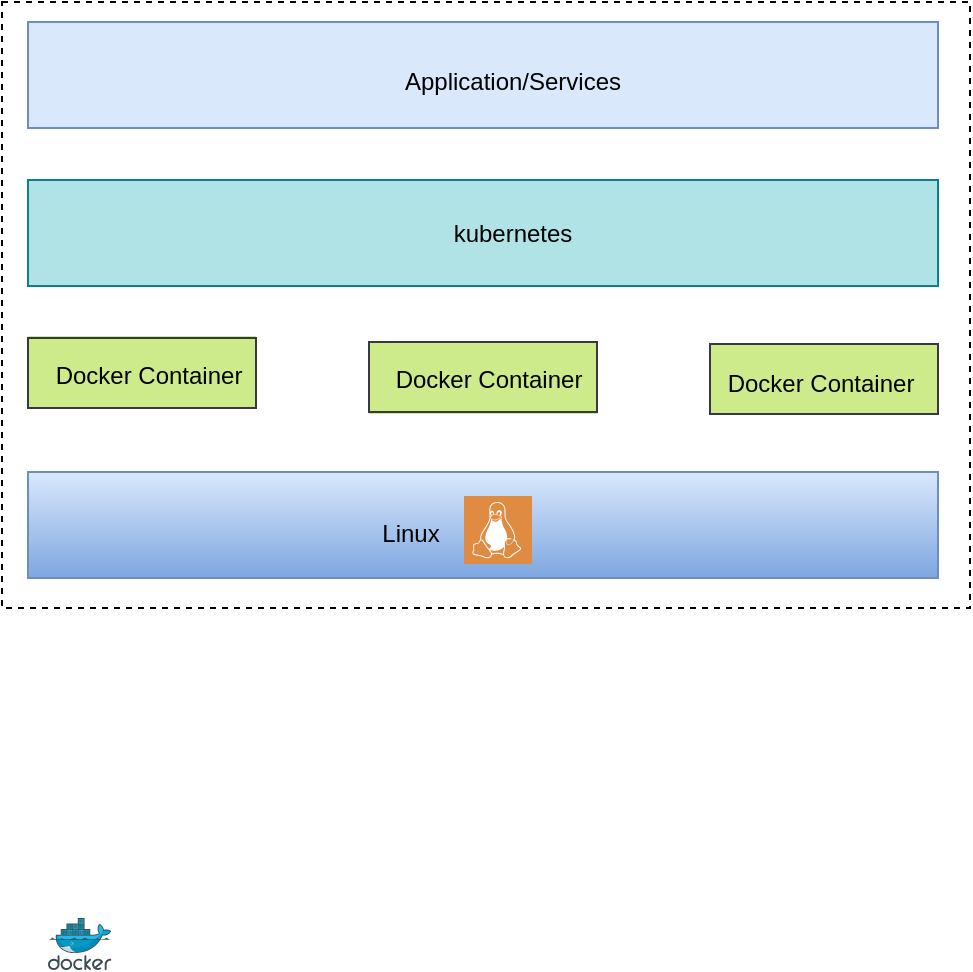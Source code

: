 <mxfile version="16.5.1" type="device"><diagram id="ezFTd6kUCi7_Y3wjQyJB" name="第 1 页"><mxGraphModel dx="782" dy="539" grid="0" gridSize="10" guides="1" tooltips="1" connect="1" arrows="1" fold="1" page="1" pageScale="1" pageWidth="827" pageHeight="1169" math="0" shadow="0"><root><mxCell id="0"/><mxCell id="1" parent="0"/><mxCell id="ML5gn_K9tBSWPBPpr29T-23" value="" style="rounded=0;whiteSpace=wrap;html=1;strokeColor=default;dashed=1;" vertex="1" parent="1"><mxGeometry x="166" y="97" width="484" height="303" as="geometry"/></mxCell><mxCell id="ML5gn_K9tBSWPBPpr29T-1" value="" style="whiteSpace=wrap;html=1;fillColor=#dae8fc;gradientColor=#7ea6e0;strokeColor=#6c8ebf;" vertex="1" parent="1"><mxGeometry x="179" y="332" width="455" height="53" as="geometry"/></mxCell><mxCell id="ML5gn_K9tBSWPBPpr29T-2" value="" style="whiteSpace=wrap;html=1;fillColor=#b0e3e6;strokeColor=#0e8088;" vertex="1" parent="1"><mxGeometry x="179" y="186" width="455" height="53" as="geometry"/></mxCell><mxCell id="ML5gn_K9tBSWPBPpr29T-3" value="" style="whiteSpace=wrap;html=1;fillColor=#dae8fc;strokeColor=#6c8ebf;" vertex="1" parent="1"><mxGeometry x="179" y="107" width="455" height="53" as="geometry"/></mxCell><mxCell id="ML5gn_K9tBSWPBPpr29T-7" value="kubernetes" style="text;html=1;align=center;verticalAlign=middle;resizable=0;points=[];autosize=1;strokeColor=none;fillColor=none;" vertex="1" parent="1"><mxGeometry x="386" y="203.5" width="69" height="18" as="geometry"/></mxCell><mxCell id="ML5gn_K9tBSWPBPpr29T-8" value="Application/Services" style="text;html=1;align=center;verticalAlign=middle;resizable=0;points=[];autosize=1;strokeColor=none;fillColor=none;" vertex="1" parent="1"><mxGeometry x="361.5" y="128" width="118" height="18" as="geometry"/></mxCell><mxCell id="ML5gn_K9tBSWPBPpr29T-17" value="" style="sketch=0;pointerEvents=1;shadow=0;dashed=0;html=1;strokeColor=none;fillColor=#DF8C42;labelPosition=center;verticalLabelPosition=bottom;verticalAlign=top;align=center;outlineConnect=0;shape=mxgraph.veeam2.linux;" vertex="1" parent="1"><mxGeometry x="397" y="344" width="34" height="34" as="geometry"/></mxCell><mxCell id="ML5gn_K9tBSWPBPpr29T-18" value="" style="sketch=0;aspect=fixed;html=1;points=[];align=center;image;fontSize=12;image=img/lib/mscae/Docker.svg;" vertex="1" parent="1"><mxGeometry x="189" y="555" width="31.71" height="26" as="geometry"/></mxCell><mxCell id="ML5gn_K9tBSWPBPpr29T-19" value="Linux" style="text;html=1;align=center;verticalAlign=middle;resizable=0;points=[];autosize=1;strokeColor=none;fillColor=none;" vertex="1" parent="1"><mxGeometry x="350" y="354" width="39" height="18" as="geometry"/></mxCell><mxCell id="ML5gn_K9tBSWPBPpr29T-20" value="" style="group;fillColor=#cdeb8b;strokeColor=none;" vertex="1" connectable="0" parent="1"><mxGeometry x="520" y="268" width="114" height="35" as="geometry"/></mxCell><mxCell id="ML5gn_K9tBSWPBPpr29T-14" value="" style="whiteSpace=wrap;html=1;fillColor=#cdeb8b;strokeColor=#36393d;" vertex="1" parent="ML5gn_K9tBSWPBPpr29T-20"><mxGeometry width="114" height="35" as="geometry"/></mxCell><mxCell id="ML5gn_K9tBSWPBPpr29T-15" value="Docker Container" style="text;html=1;align=center;verticalAlign=middle;resizable=0;points=[];autosize=1;strokeColor=none;fillColor=#cdeb8b;" vertex="1" parent="ML5gn_K9tBSWPBPpr29T-20"><mxGeometry x="3" y="11" width="103" height="18" as="geometry"/></mxCell><mxCell id="ML5gn_K9tBSWPBPpr29T-21" value="" style="group;fillColor=#cdeb8b;strokeColor=none;" vertex="1" connectable="0" parent="1"><mxGeometry x="349.5" y="268" width="114" height="35" as="geometry"/></mxCell><mxCell id="ML5gn_K9tBSWPBPpr29T-11" value="" style="whiteSpace=wrap;html=1;fillColor=#cdeb8b;strokeColor=#36393d;" vertex="1" parent="ML5gn_K9tBSWPBPpr29T-21"><mxGeometry y="-1" width="114" height="35" as="geometry"/></mxCell><mxCell id="ML5gn_K9tBSWPBPpr29T-12" value="Docker Container" style="text;html=1;align=center;verticalAlign=middle;resizable=0;points=[];autosize=1;strokeColor=none;fillColor=#cdeb8b;" vertex="1" parent="ML5gn_K9tBSWPBPpr29T-21"><mxGeometry x="8" y="8.5" width="103" height="18" as="geometry"/></mxCell><mxCell id="ML5gn_K9tBSWPBPpr29T-22" value="" style="group;fillColor=#cdeb8b;strokeColor=none;" vertex="1" connectable="0" parent="1"><mxGeometry x="179" y="264" width="114" height="35" as="geometry"/></mxCell><mxCell id="ML5gn_K9tBSWPBPpr29T-6" value="" style="whiteSpace=wrap;html=1;fillColor=#cdeb8b;strokeColor=#36393d;" vertex="1" parent="ML5gn_K9tBSWPBPpr29T-22"><mxGeometry y="1" width="114" height="35" as="geometry"/></mxCell><mxCell id="ML5gn_K9tBSWPBPpr29T-10" value="Docker Container" style="text;html=1;align=center;verticalAlign=middle;resizable=0;points=[];autosize=1;strokeColor=none;fillColor=#cdeb8b;" vertex="1" parent="ML5gn_K9tBSWPBPpr29T-22"><mxGeometry x="8" y="11" width="103" height="18" as="geometry"/></mxCell></root></mxGraphModel></diagram></mxfile>